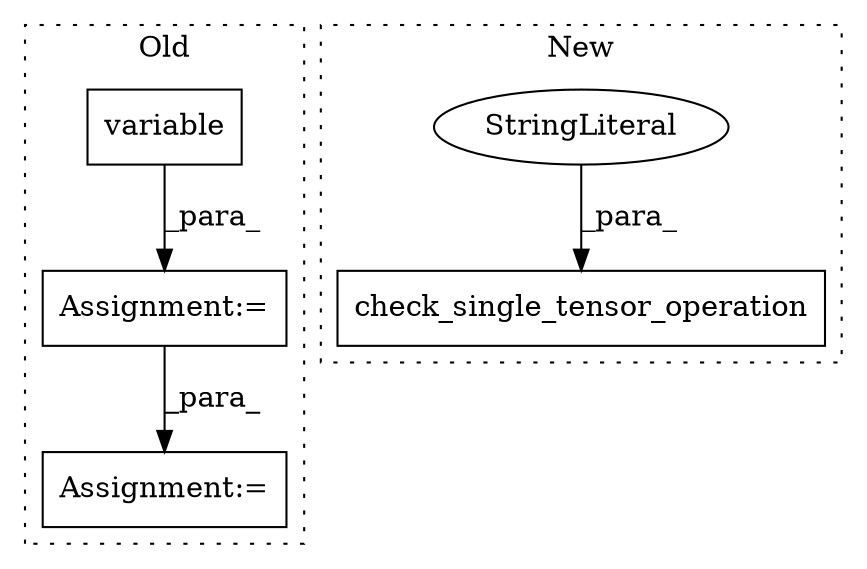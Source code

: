 digraph G {
subgraph cluster0 {
1 [label="variable" a="32" s="65027,65037" l="9,1" shape="box"];
4 [label="Assignment:=" a="7" s="65168" l="1" shape="box"];
5 [label="Assignment:=" a="7" s="64993" l="1" shape="box"];
label = "Old";
style="dotted";
}
subgraph cluster1 {
2 [label="check_single_tensor_operation" a="32" s="52964,53051" l="30,1" shape="box"];
3 [label="StringLiteral" a="45" s="52994" l="20" shape="ellipse"];
label = "New";
style="dotted";
}
1 -> 5 [label="_para_"];
3 -> 2 [label="_para_"];
5 -> 4 [label="_para_"];
}
